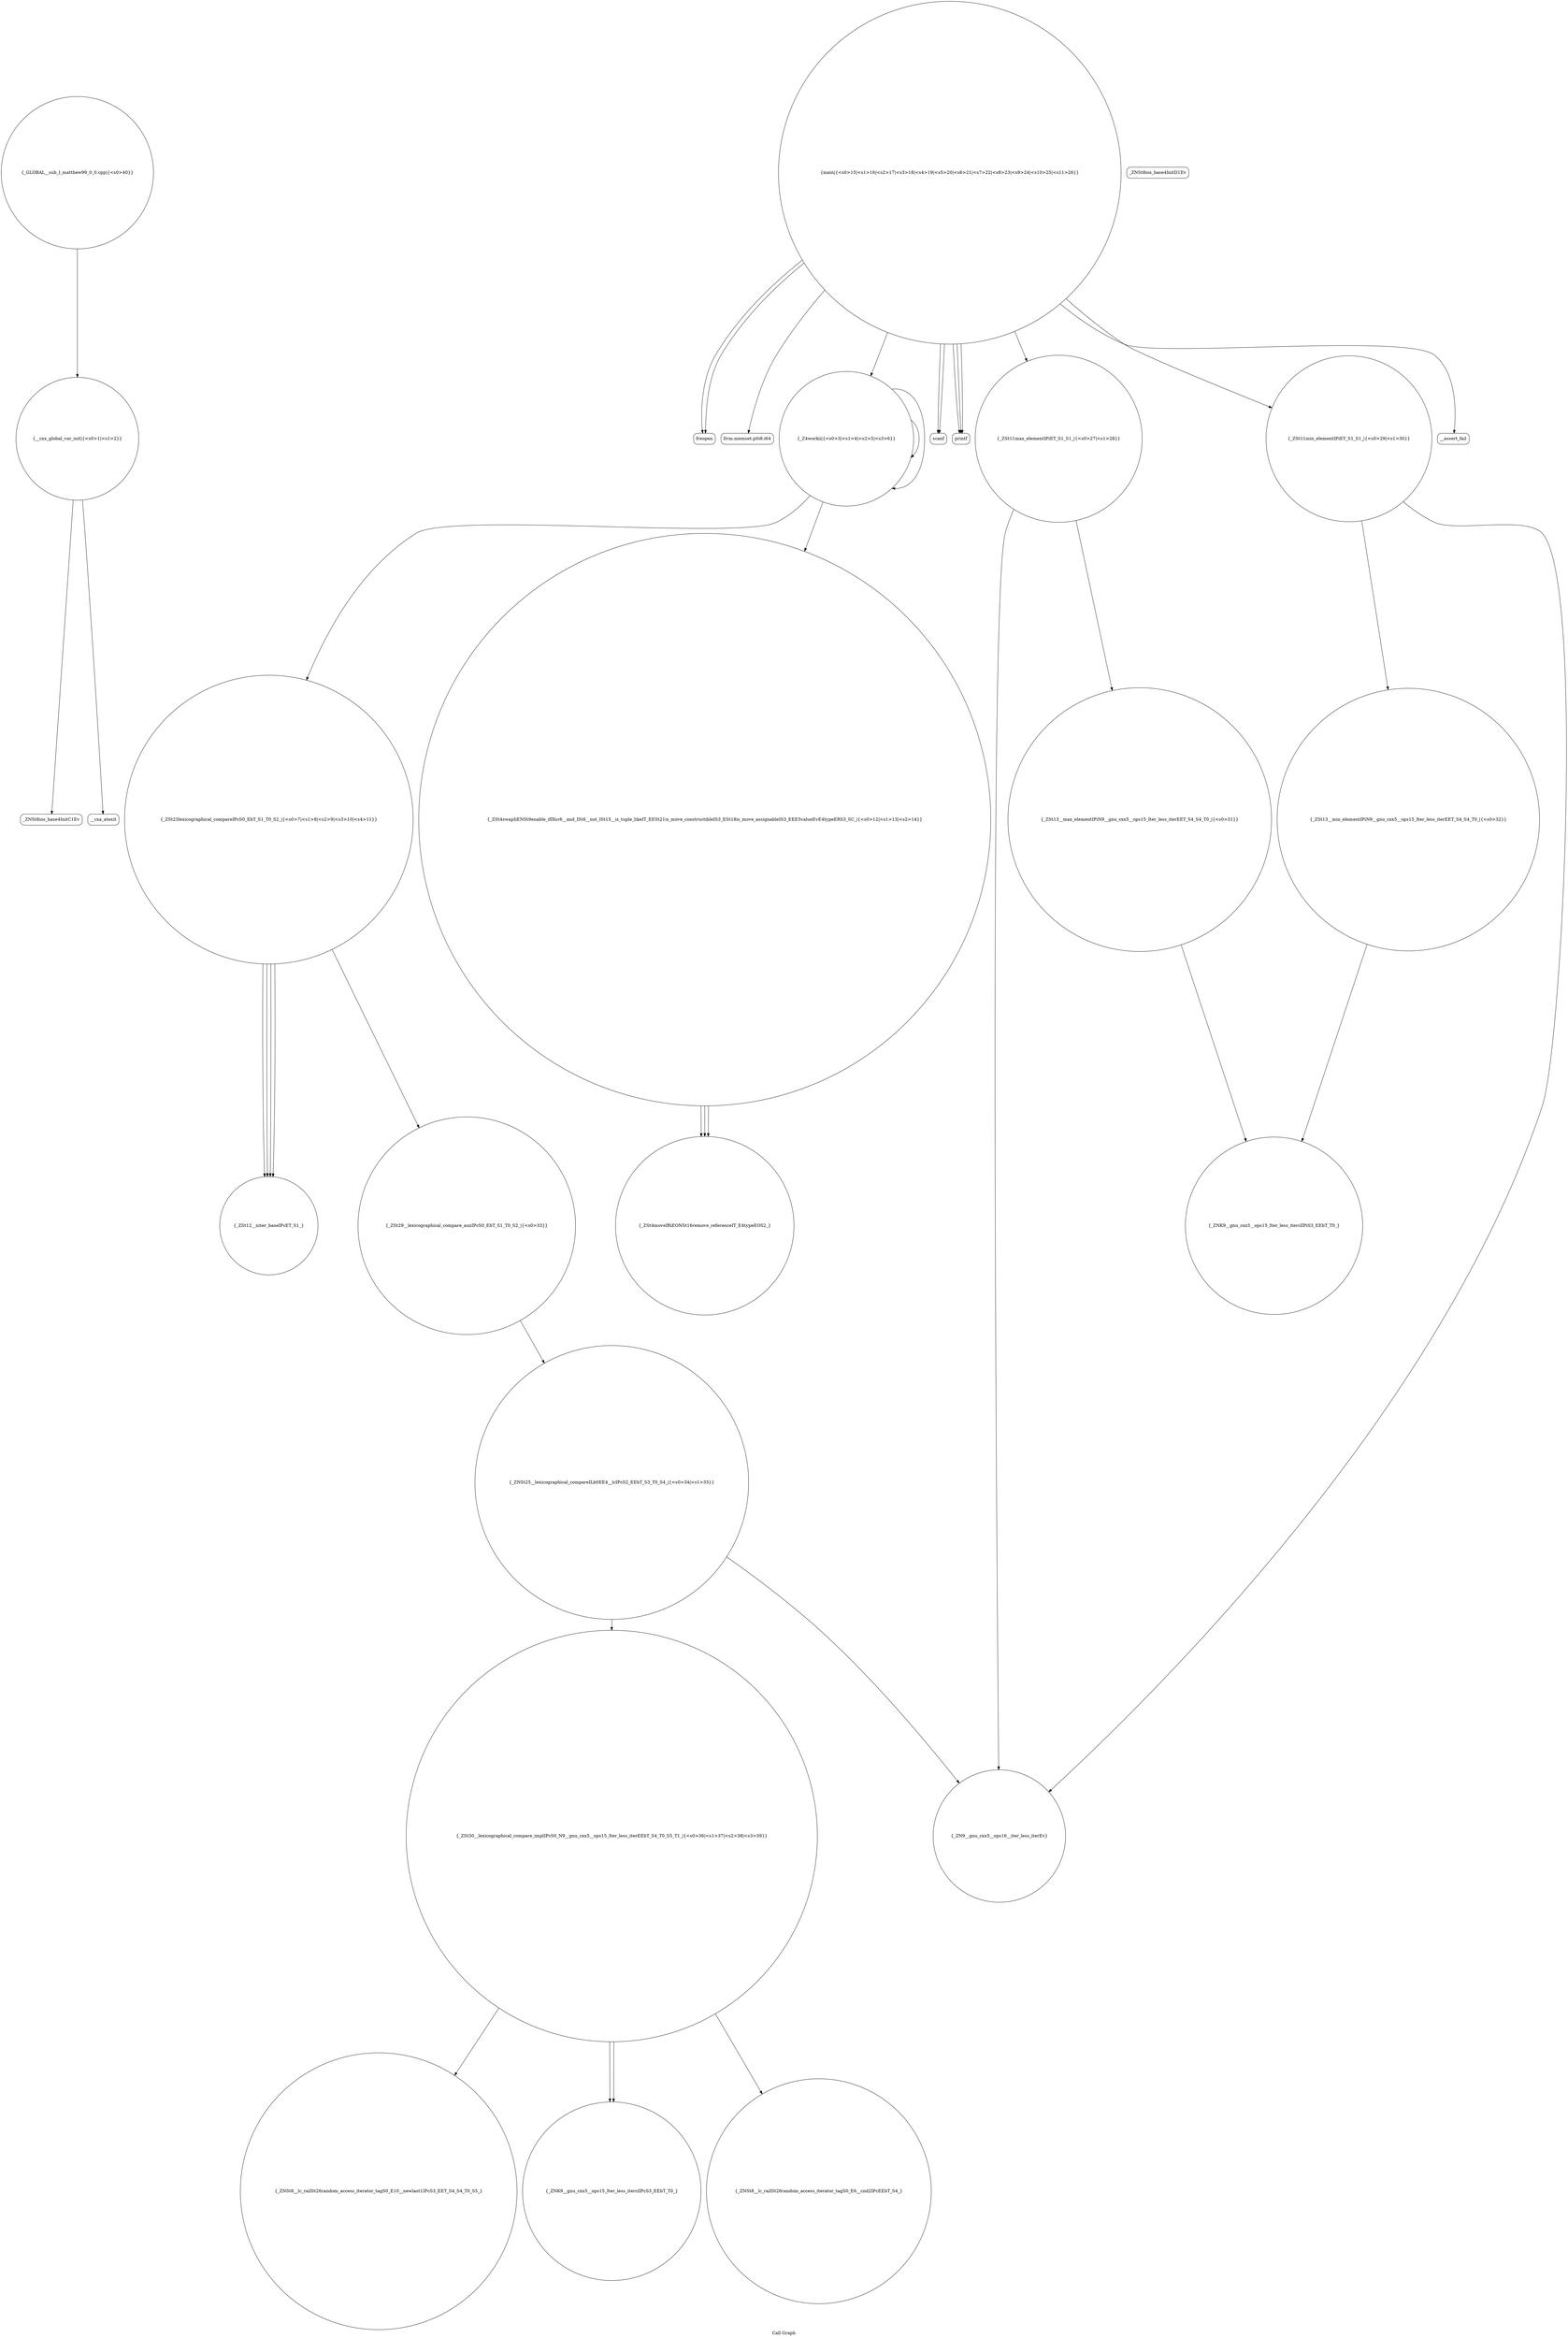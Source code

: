digraph "Call Graph" {
	label="Call Graph";

	Node0x55a64ba34150 [shape=record,shape=circle,label="{__cxx_global_var_init|{<s0>1|<s1>2}}"];
	Node0x55a64ba34150:s0 -> Node0x55a64ba345e0[color=black];
	Node0x55a64ba34150:s1 -> Node0x55a64ba346e0[color=black];
	Node0x55a64ba35260 [shape=record,shape=circle,label="{_ZSt4moveIRiEONSt16remove_referenceIT_E4typeEOS2_}"];
	Node0x55a64ba348e0 [shape=record,shape=circle,label="{main|{<s0>15|<s1>16|<s2>17|<s3>18|<s4>19|<s5>20|<s6>21|<s7>22|<s8>23|<s9>24|<s10>25|<s11>26}}"];
	Node0x55a64ba348e0:s0 -> Node0x55a64ba34960[color=black];
	Node0x55a64ba348e0:s1 -> Node0x55a64ba34960[color=black];
	Node0x55a64ba348e0:s2 -> Node0x55a64ba349e0[color=black];
	Node0x55a64ba348e0:s3 -> Node0x55a64ba34760[color=black];
	Node0x55a64ba348e0:s4 -> Node0x55a64ba34a60[color=black];
	Node0x55a64ba348e0:s5 -> Node0x55a64ba34ae0[color=black];
	Node0x55a64ba348e0:s6 -> Node0x55a64ba34a60[color=black];
	Node0x55a64ba348e0:s7 -> Node0x55a64ba34b60[color=black];
	Node0x55a64ba348e0:s8 -> Node0x55a64ba34be0[color=black];
	Node0x55a64ba348e0:s9 -> Node0x55a64ba34ae0[color=black];
	Node0x55a64ba348e0:s10 -> Node0x55a64ba34c60[color=black];
	Node0x55a64ba348e0:s11 -> Node0x55a64ba34ae0[color=black];
	Node0x55a64ba34c60 [shape=record,shape=Mrecord,label="{__assert_fail}"];
	Node0x55a64ba34fe0 [shape=record,shape=circle,label="{_ZNSt25__lexicographical_compareILb0EE4__lcIPcS2_EEbT_S3_T0_S4_|{<s0>34|<s1>35}}"];
	Node0x55a64ba34fe0:s0 -> Node0x55a64ba34d60[color=black];
	Node0x55a64ba34fe0:s1 -> Node0x55a64ba35060[color=black];
	Node0x55a64ba34660 [shape=record,shape=Mrecord,label="{_ZNSt8ios_base4InitD1Ev}"];
	Node0x55a64ba349e0 [shape=record,shape=Mrecord,label="{llvm.memset.p0i8.i64}"];
	Node0x55a64ba34d60 [shape=record,shape=circle,label="{_ZN9__gnu_cxx5__ops16__iter_less_iterEv}"];
	Node0x55a64ba350e0 [shape=record,shape=circle,label="{_ZNSt8__lc_raiISt26random_access_iterator_tagS0_E10__newlast1IPcS3_EET_S4_S4_T0_S5_}"];
	Node0x55a64ba34760 [shape=record,shape=circle,label="{_Z4workii|{<s0>3|<s1>4|<s2>5|<s3>6}}"];
	Node0x55a64ba34760:s0 -> Node0x55a64ba34760[color=black];
	Node0x55a64ba34760:s1 -> Node0x55a64ba34760[color=black];
	Node0x55a64ba34760:s2 -> Node0x55a64ba347e0[color=black];
	Node0x55a64ba34760:s3 -> Node0x55a64ba34860[color=black];
	Node0x55a64ba34ae0 [shape=record,shape=Mrecord,label="{printf}"];
	Node0x55a64ba34e60 [shape=record,shape=circle,label="{_ZSt13__min_elementIPiN9__gnu_cxx5__ops15_Iter_less_iterEET_S4_S4_T0_|{<s0>32}}"];
	Node0x55a64ba34e60:s0 -> Node0x55a64ba34de0[color=black];
	Node0x55a64ba351e0 [shape=record,shape=circle,label="{_ZNK9__gnu_cxx5__ops15_Iter_less_iterclIPcS3_EEbT_T0_}"];
	Node0x55a64ba34860 [shape=record,shape=circle,label="{_ZSt4swapIiENSt9enable_ifIXsr6__and_ISt6__not_ISt15__is_tuple_likeIT_EESt21is_move_constructibleIS3_ESt18is_move_assignableIS3_EEE5valueEvE4typeERS3_SC_|{<s0>12|<s1>13|<s2>14}}"];
	Node0x55a64ba34860:s0 -> Node0x55a64ba35260[color=black];
	Node0x55a64ba34860:s1 -> Node0x55a64ba35260[color=black];
	Node0x55a64ba34860:s2 -> Node0x55a64ba35260[color=black];
	Node0x55a64ba34be0 [shape=record,shape=circle,label="{_ZSt11min_elementIPiET_S1_S1_|{<s0>29|<s1>30}}"];
	Node0x55a64ba34be0:s0 -> Node0x55a64ba34d60[color=black];
	Node0x55a64ba34be0:s1 -> Node0x55a64ba34e60[color=black];
	Node0x55a64ba34f60 [shape=record,shape=circle,label="{_ZSt12__niter_baseIPcET_S1_}"];
	Node0x55a64ba345e0 [shape=record,shape=Mrecord,label="{_ZNSt8ios_base4InitC1Ev}"];
	Node0x55a64ba352e0 [shape=record,shape=circle,label="{_GLOBAL__sub_I_matthew99_0_0.cpp|{<s0>40}}"];
	Node0x55a64ba352e0:s0 -> Node0x55a64ba34150[color=black];
	Node0x55a64ba34960 [shape=record,shape=Mrecord,label="{freopen}"];
	Node0x55a64ba34ce0 [shape=record,shape=circle,label="{_ZSt13__max_elementIPiN9__gnu_cxx5__ops15_Iter_less_iterEET_S4_S4_T0_|{<s0>31}}"];
	Node0x55a64ba34ce0:s0 -> Node0x55a64ba34de0[color=black];
	Node0x55a64ba35060 [shape=record,shape=circle,label="{_ZSt30__lexicographical_compare_implIPcS0_N9__gnu_cxx5__ops15_Iter_less_iterEEbT_S4_T0_S5_T1_|{<s0>36|<s1>37|<s2>38|<s3>39}}"];
	Node0x55a64ba35060:s0 -> Node0x55a64ba350e0[color=black];
	Node0x55a64ba35060:s1 -> Node0x55a64ba35160[color=black];
	Node0x55a64ba35060:s2 -> Node0x55a64ba351e0[color=black];
	Node0x55a64ba35060:s3 -> Node0x55a64ba351e0[color=black];
	Node0x55a64ba346e0 [shape=record,shape=Mrecord,label="{__cxa_atexit}"];
	Node0x55a64ba34a60 [shape=record,shape=Mrecord,label="{scanf}"];
	Node0x55a64ba34de0 [shape=record,shape=circle,label="{_ZNK9__gnu_cxx5__ops15_Iter_less_iterclIPiS3_EEbT_T0_}"];
	Node0x55a64ba35160 [shape=record,shape=circle,label="{_ZNSt8__lc_raiISt26random_access_iterator_tagS0_E6__cnd2IPcEEbT_S4_}"];
	Node0x55a64ba347e0 [shape=record,shape=circle,label="{_ZSt23lexicographical_compareIPcS0_EbT_S1_T0_S2_|{<s0>7|<s1>8|<s2>9|<s3>10|<s4>11}}"];
	Node0x55a64ba347e0:s0 -> Node0x55a64ba34f60[color=black];
	Node0x55a64ba347e0:s1 -> Node0x55a64ba34f60[color=black];
	Node0x55a64ba347e0:s2 -> Node0x55a64ba34f60[color=black];
	Node0x55a64ba347e0:s3 -> Node0x55a64ba34f60[color=black];
	Node0x55a64ba347e0:s4 -> Node0x55a64ba34ee0[color=black];
	Node0x55a64ba34b60 [shape=record,shape=circle,label="{_ZSt11max_elementIPiET_S1_S1_|{<s0>27|<s1>28}}"];
	Node0x55a64ba34b60:s0 -> Node0x55a64ba34d60[color=black];
	Node0x55a64ba34b60:s1 -> Node0x55a64ba34ce0[color=black];
	Node0x55a64ba34ee0 [shape=record,shape=circle,label="{_ZSt29__lexicographical_compare_auxIPcS0_EbT_S1_T0_S2_|{<s0>33}}"];
	Node0x55a64ba34ee0:s0 -> Node0x55a64ba34fe0[color=black];
}
